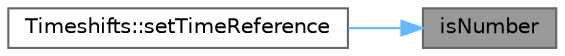 digraph "isNumber"
{
 // LATEX_PDF_SIZE
  bgcolor="transparent";
  edge [fontname=Helvetica,fontsize=10,labelfontname=Helvetica,labelfontsize=10];
  node [fontname=Helvetica,fontsize=10,shape=box,height=0.2,width=0.4];
  rankdir="RL";
  Node1 [id="Node000001",label="isNumber",height=0.2,width=0.4,color="gray40", fillcolor="grey60", style="filled", fontcolor="black",tooltip="Returns true if all its characters are digits."];
  Node1 -> Node2 [id="edge1_Node000001_Node000002",dir="back",color="steelblue1",style="solid",tooltip=" "];
  Node2 [id="Node000002",label="Timeshifts::setTimeReference",height=0.2,width=0.4,color="grey40", fillcolor="white", style="filled",URL="$class_timeshifts.html#aa9f8bdcbeef03f8be872602e6c717d4d",tooltip="Set the time reference."];
}
